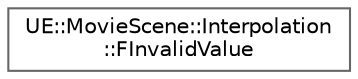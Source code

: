 digraph "Graphical Class Hierarchy"
{
 // INTERACTIVE_SVG=YES
 // LATEX_PDF_SIZE
  bgcolor="transparent";
  edge [fontname=Helvetica,fontsize=10,labelfontname=Helvetica,labelfontsize=10];
  node [fontname=Helvetica,fontsize=10,shape=box,height=0.2,width=0.4];
  rankdir="LR";
  Node0 [id="Node000000",label="UE::MovieScene::Interpolation\l::FInvalidValue",height=0.2,width=0.4,color="grey40", fillcolor="white", style="filled",URL="$dc/dcb/structUE_1_1MovieScene_1_1Interpolation_1_1FInvalidValue.html",tooltip="Sentinal type that represents an invalid interpolation value."];
}
